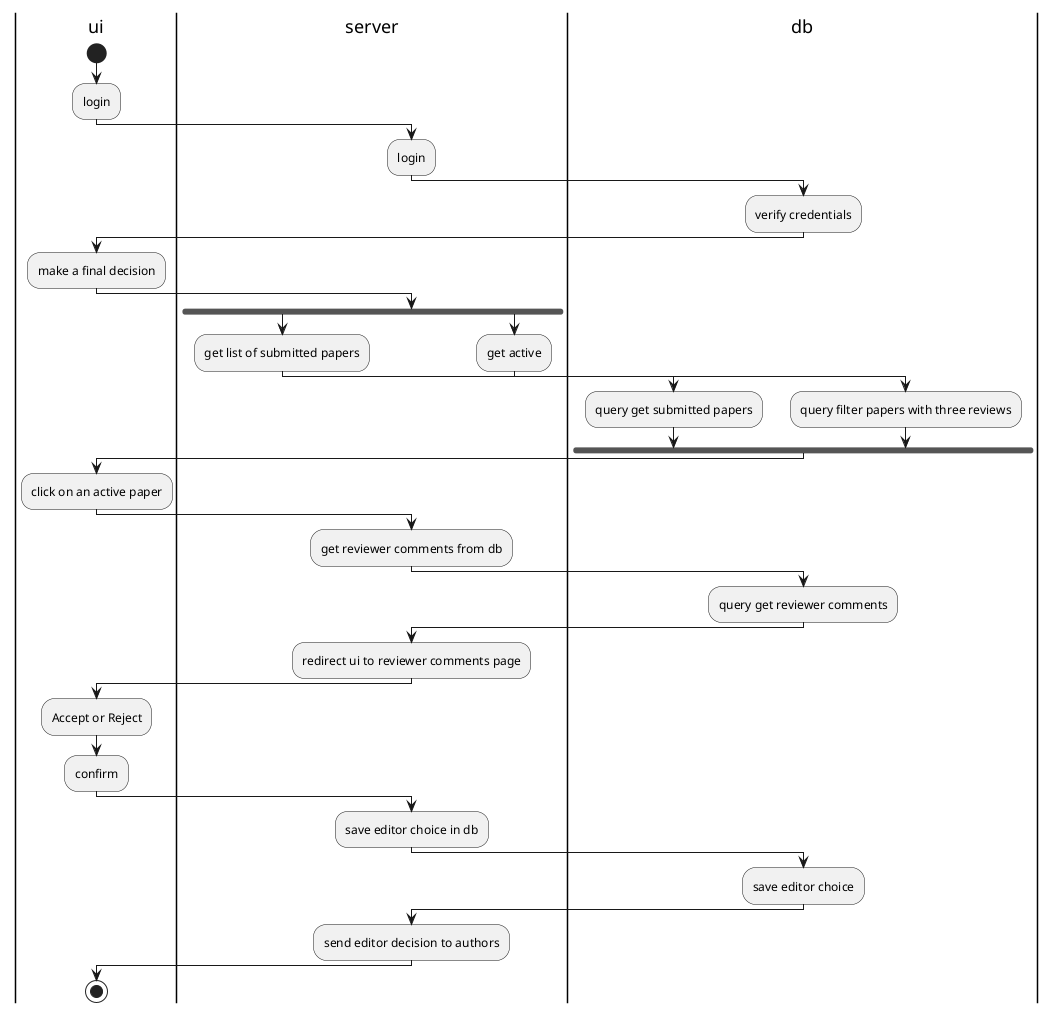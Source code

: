 @startuml
|ui|
start
:login;

|server|
:login;

|db|
:verify credentials;

|ui|
:make a final decision;

|server|
fork
    :get list of submitted papers;
    |db|
    :query get submitted papers;
fork again
     |server|
     :get active;
     |db|
     :query filter papers with three reviews;
end fork

|ui|
:click on an active paper;

|server|
:get reviewer comments from db;

|db|
:query get reviewer comments;

|server|
:redirect ui to reviewer comments page;

|ui|
:Accept or Reject;
:confirm;

|server|
:save editor choice in db;

|db|
:save editor choice;

|server|
:send editor decision to authors;


|ui|
stop

@enduml
